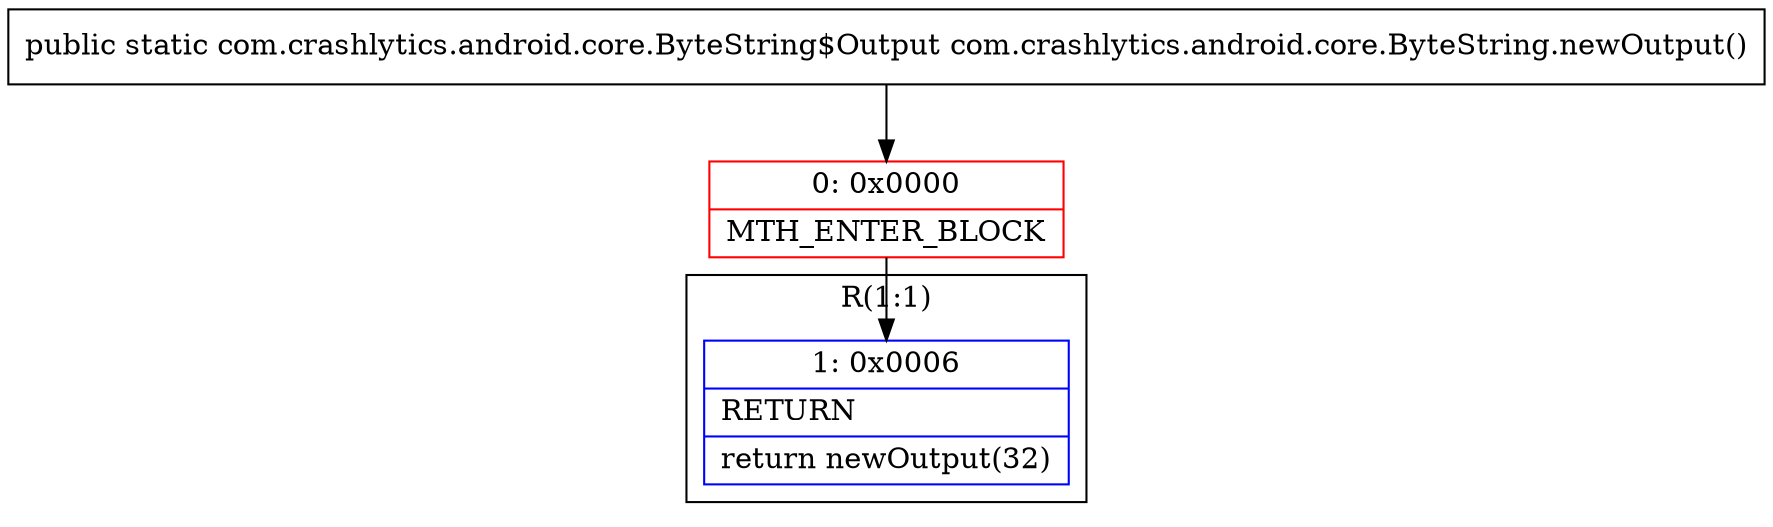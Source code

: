 digraph "CFG forcom.crashlytics.android.core.ByteString.newOutput()Lcom\/crashlytics\/android\/core\/ByteString$Output;" {
subgraph cluster_Region_1811515839 {
label = "R(1:1)";
node [shape=record,color=blue];
Node_1 [shape=record,label="{1\:\ 0x0006|RETURN\l|return newOutput(32)\l}"];
}
Node_0 [shape=record,color=red,label="{0\:\ 0x0000|MTH_ENTER_BLOCK\l}"];
MethodNode[shape=record,label="{public static com.crashlytics.android.core.ByteString$Output com.crashlytics.android.core.ByteString.newOutput() }"];
MethodNode -> Node_0;
Node_0 -> Node_1;
}

